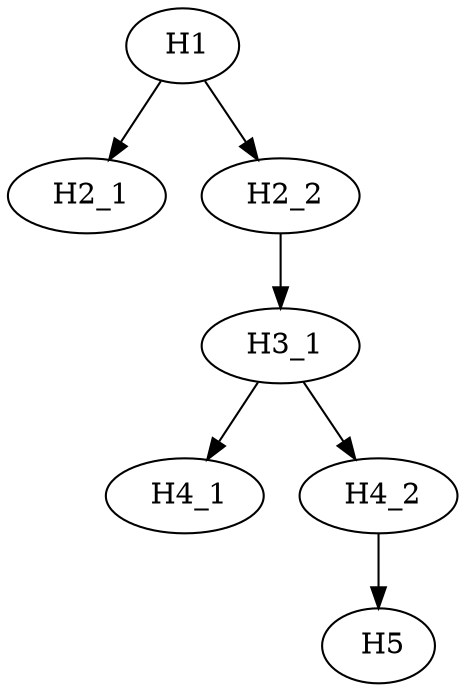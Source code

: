digraph {
    0 [ label = " H1" ]
    1 [ label = " H2_1" ]
    2 [ label = " H2_2" ]
    3 [ label = " H3_1" ]
    4 [ label = " H4_1" ]
    5 [ label = " H4_2" ]
    6 [ label = " H5" ]
    0 -> 1 [ ]
    0 -> 2 [ ]
    2 -> 3 [ ]
    3 -> 4 [ ]
    3 -> 5 [ ]
    5 -> 6 [ ]
}
